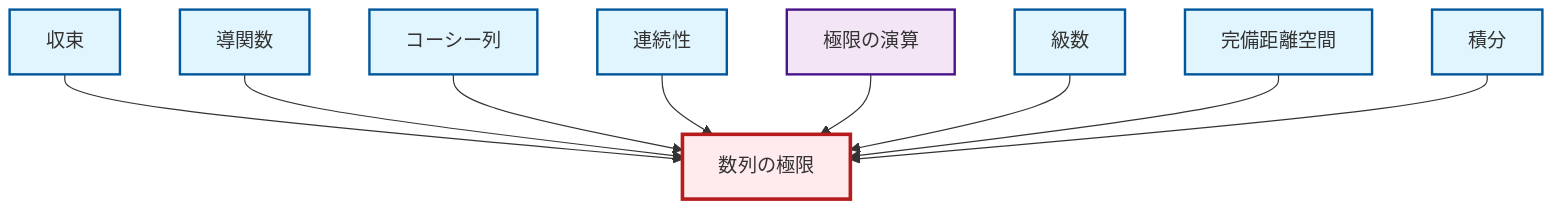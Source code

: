 graph TD
    classDef definition fill:#e1f5fe,stroke:#01579b,stroke-width:2px
    classDef theorem fill:#f3e5f5,stroke:#4a148c,stroke-width:2px
    classDef axiom fill:#fff3e0,stroke:#e65100,stroke-width:2px
    classDef example fill:#e8f5e9,stroke:#1b5e20,stroke-width:2px
    classDef current fill:#ffebee,stroke:#b71c1c,stroke-width:3px
    def-series["級数"]:::definition
    def-convergence["収束"]:::definition
    def-limit["数列の極限"]:::definition
    def-derivative["導関数"]:::definition
    def-complete-metric-space["完備距離空間"]:::definition
    def-cauchy-sequence["コーシー列"]:::definition
    def-integral["積分"]:::definition
    thm-limit-arithmetic["極限の演算"]:::theorem
    def-continuity["連続性"]:::definition
    def-convergence --> def-limit
    def-derivative --> def-limit
    def-cauchy-sequence --> def-limit
    def-continuity --> def-limit
    thm-limit-arithmetic --> def-limit
    def-series --> def-limit
    def-complete-metric-space --> def-limit
    def-integral --> def-limit
    class def-limit current